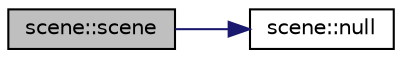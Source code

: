 digraph "scene::scene"
{
  edge [fontname="Helvetica",fontsize="10",labelfontname="Helvetica",labelfontsize="10"];
  node [fontname="Helvetica",fontsize="10",shape=record];
  rankdir="LR";
  Node0 [label="scene::scene",height=0.2,width=0.4,color="black", fillcolor="grey75", style="filled", fontcolor="black"];
  Node0 -> Node1 [color="midnightblue",fontsize="10",style="solid",fontname="Helvetica"];
  Node1 [label="scene::null",height=0.2,width=0.4,color="black", fillcolor="white", style="filled",URL="$df/db1/classscene.html#ac393a8be06f6077e7c9776de11986a94"];
}
